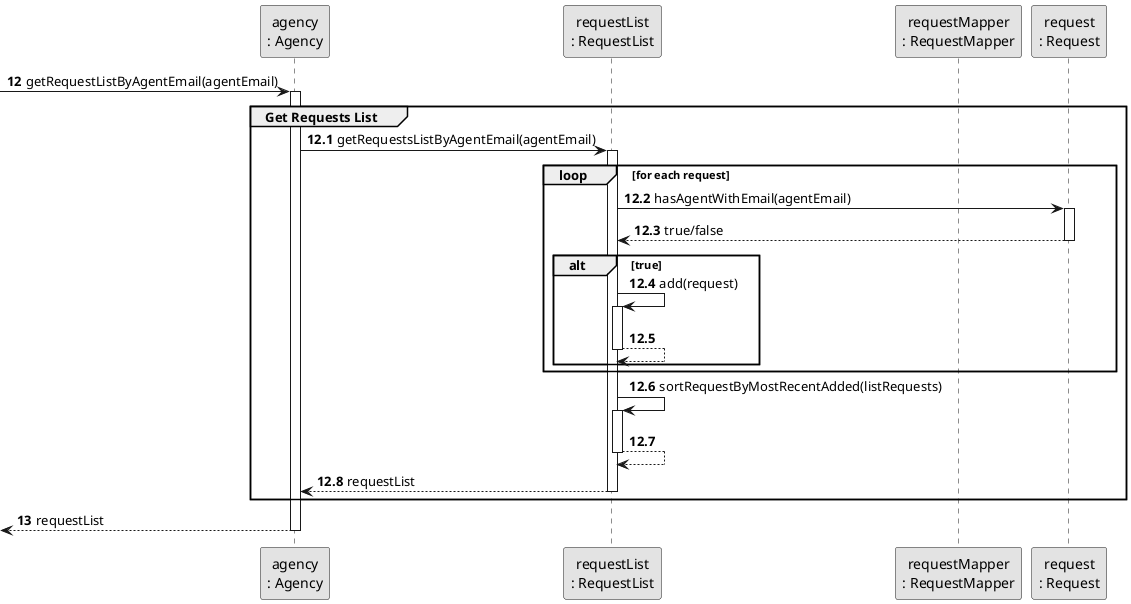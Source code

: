 @startuml
skinparam monochrome true
skinparam packageStyle rectangle
skinparam shadowing false



participant "agency\n: Agency" as AGENCY
participant "requestList\n: RequestList" as ReqList
participant "requestMapper\n: RequestMapper" as ReqMapper
participant "request\n: Request" as REQUEST

autonumber 12
    -> AGENCY: getRequestListByAgentEmail(agentEmail)
    activate AGENCY

group Get Requests List
autonumber 12.1

        AGENCY -> ReqList : getRequestsListByAgentEmail(agentEmail)
        activate ReqList

        loop for each request
         ReqList -> REQUEST : hasAgentWithEmail(agentEmail)
         activate REQUEST

         REQUEST --> ReqList : true/false
         deactivate REQUEST

             alt true
             ReqList -> ReqList : add(request)
             activate ReqList

             ReqList --> ReqList :
             deactivate ReqList
             end

         end

         ReqList -> ReqList : sortRequestByMostRecentAdded(listRequests)
         activate ReqList

         ReqList --> ReqList :
         deactivate ReqList

         ReqList --> AGENCY : requestList
         deactivate ReqList


end group
autonumber 13
     <-- AGENCY: requestList
     deactivate AGENCY

@enduml